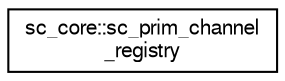 digraph "Graphical Class Hierarchy"
{
  edge [fontname="FreeSans",fontsize="10",labelfontname="FreeSans",labelfontsize="10"];
  node [fontname="FreeSans",fontsize="10",shape=record];
  rankdir="LR";
  Node0 [label="sc_core::sc_prim_channel\l_registry",height=0.2,width=0.4,color="black", fillcolor="white", style="filled",URL="$a01232.html"];
}

